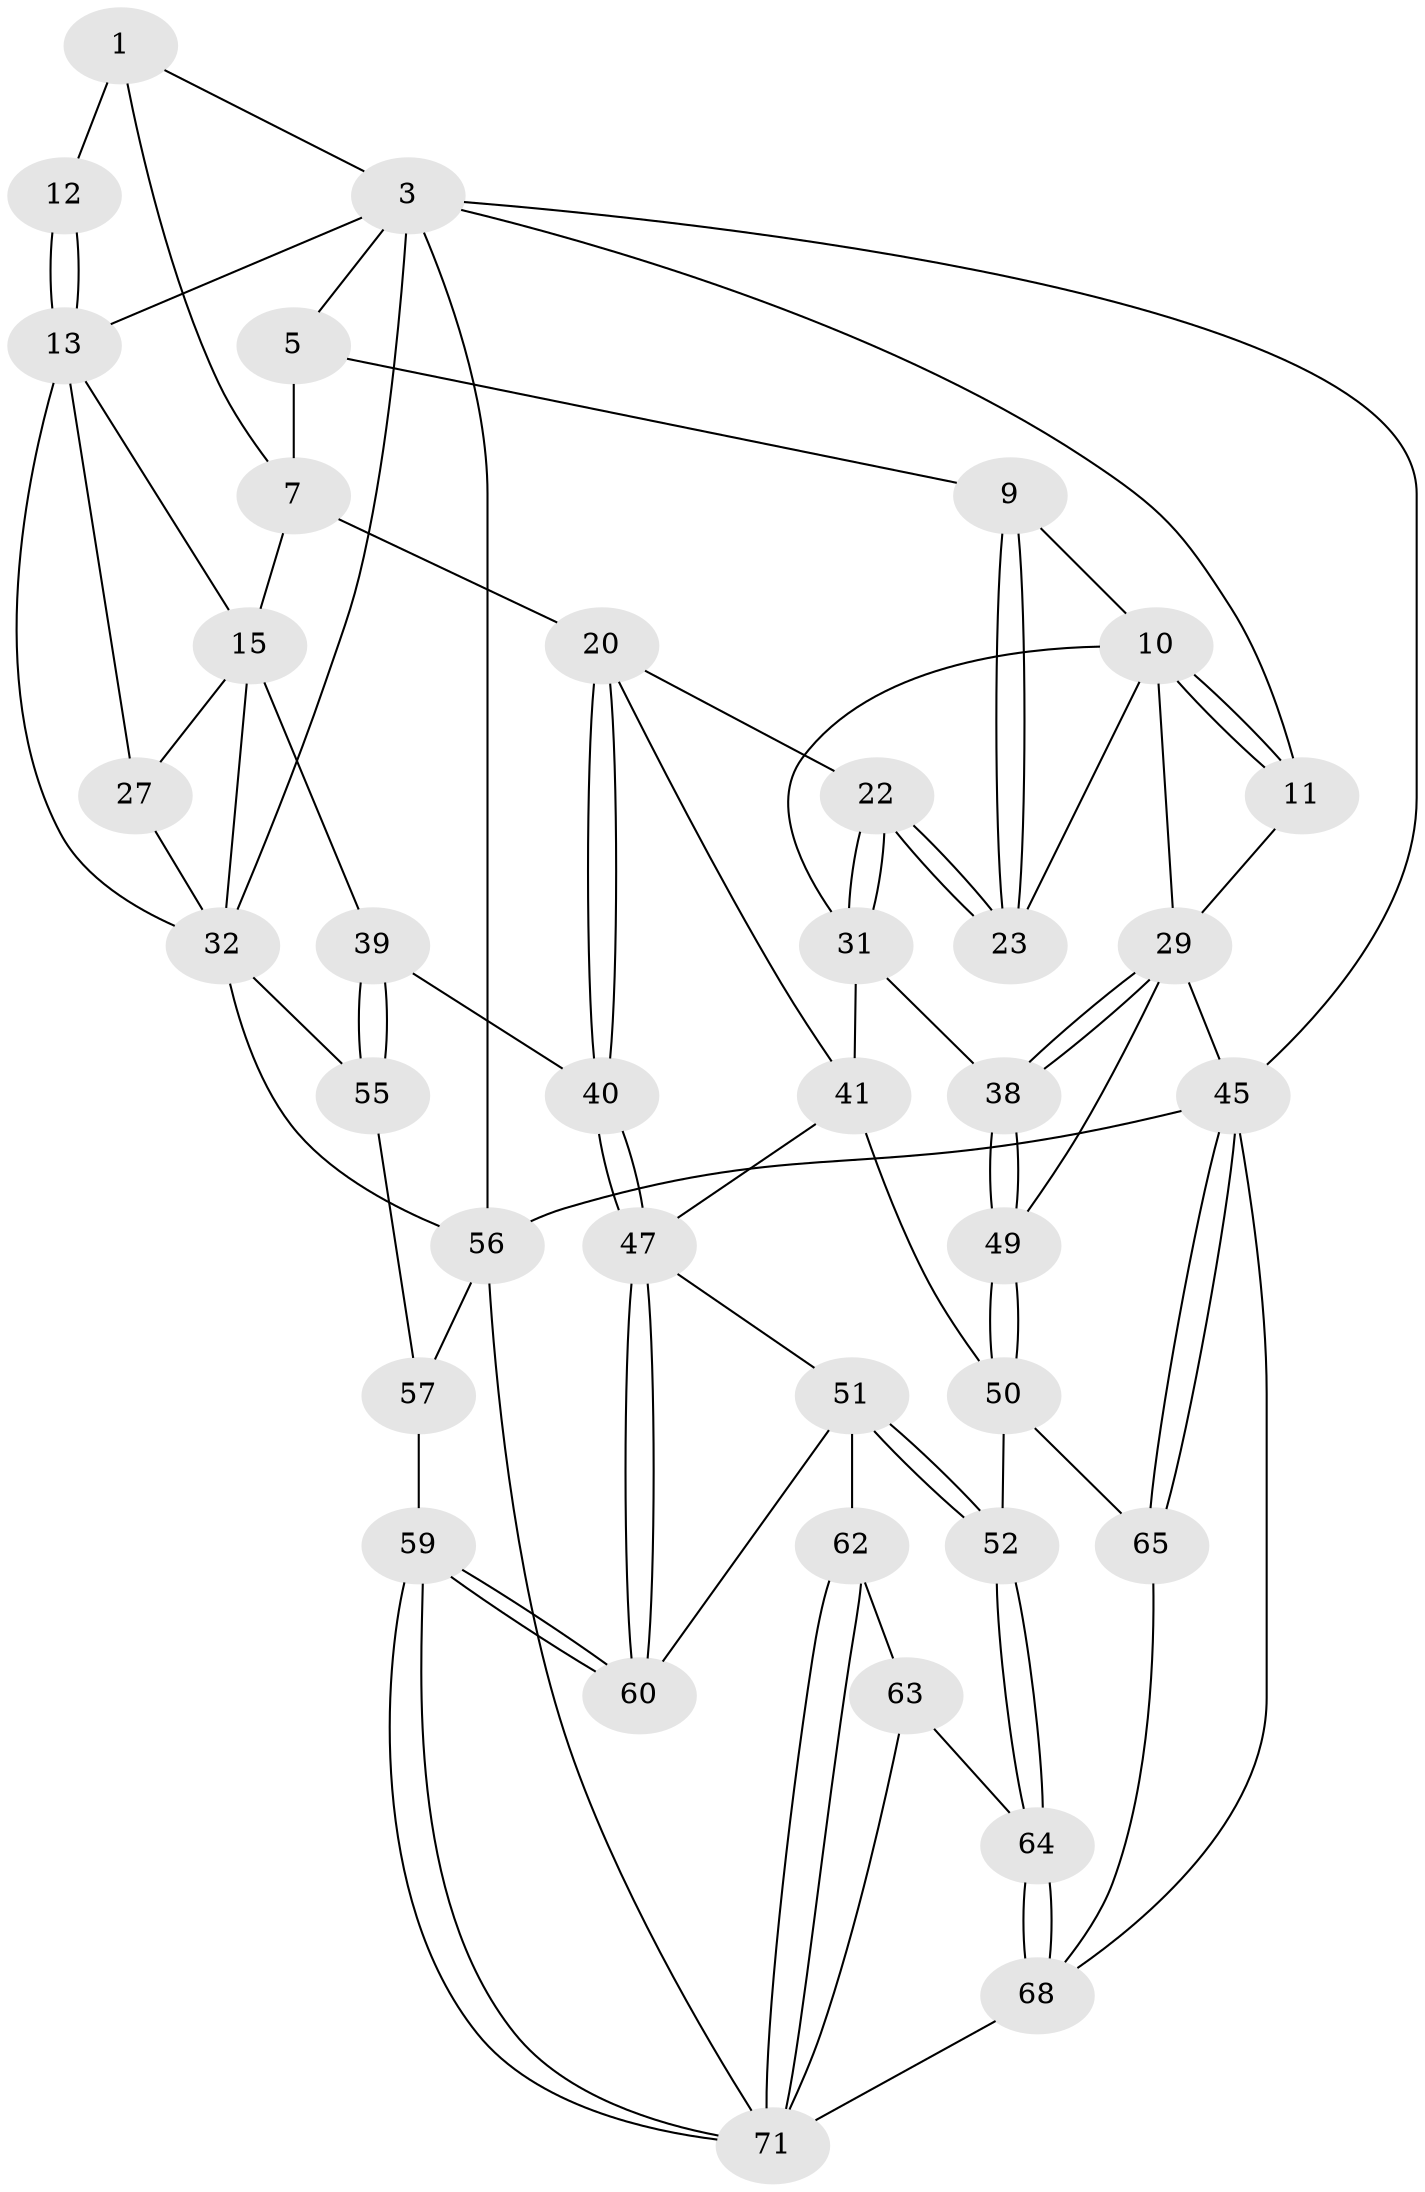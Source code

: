 // original degree distribution, {3: 0.02631578947368421, 4: 0.25, 6: 0.2236842105263158, 5: 0.5}
// Generated by graph-tools (version 1.1) at 2025/28/03/15/25 16:28:02]
// undirected, 38 vertices, 90 edges
graph export_dot {
graph [start="1"]
  node [color=gray90,style=filled];
  1 [pos="+0.6155505721702159+0",super="+2+6"];
  3 [pos="+1+0",super="+18+4"];
  5 [pos="+0.3411451112564627+0",super="+8"];
  7 [pos="+0.5638450678511056+0.20067445338787257",super="+17"];
  9 [pos="+0.31259765243790455+0.15245023805420369"];
  10 [pos="+0.14543634244667572+0.16425671017977628",super="+26"];
  11 [pos="+0+0"];
  12 [pos="+0.897018699639104+0"];
  13 [pos="+0.8869185124691097+0.019395473183688946",super="+19+14"];
  15 [pos="+0.6249878123026378+0.2562553082465459",super="+16"];
  20 [pos="+0.5599583901608433+0.2738926937295104",super="+21"];
  22 [pos="+0.4178293016449634+0.3358982500063729"];
  23 [pos="+0.31066683509218945+0.22255284204844464"];
  27 [pos="+0.7646790524155113+0.3061505355044463"];
  29 [pos="+0.1735362497622864+0.34202465726913717",super="+30"];
  31 [pos="+0.2973235021165454+0.3789640429868551",super="+36"];
  32 [pos="+0.9318956264464492+0.45016225961285344",super="+33+34"];
  38 [pos="+0.1046565261545686+0.4590421487534048"];
  39 [pos="+0.8456673459677623+0.5046619357656573"];
  40 [pos="+0.6875222553503838+0.5540492953221549"];
  41 [pos="+0.4401205374495635+0.45139979490878474",super="+42"];
  45 [pos="+0+0.7215911258878434",super="+46"];
  47 [pos="+0.6680429279167746+0.5807806287625115",super="+48"];
  49 [pos="+0.049151296139302934+0.4945999487304257"];
  50 [pos="+0.27585509529789387+0.6607294014114868",super="+53"];
  51 [pos="+0.42396403249939973+0.6634807872183026",super="+61"];
  52 [pos="+0.28098435794630605+0.6763704063040396"];
  55 [pos="+0.9069340335591625+0.7040993663902662"];
  56 [pos="+1+1",super="+66"];
  57 [pos="+0.8445573093287398+0.7269030487927052",super="+58"];
  59 [pos="+0.6382389603777701+0.6997843941263876"];
  60 [pos="+0.6357132950659146+0.69387473370061"];
  62 [pos="+0.44459500419302145+0.8554549296796555"];
  63 [pos="+0.33641741015401483+0.8667335728527602"];
  64 [pos="+0.3033254351577989+0.8489926295750856"];
  65 [pos="+0.04184295014079346+0.7566737590564397",super="+70"];
  68 [pos="+0.24934368188046968+0.8890560993220233",super="+69"];
  71 [pos="+0.540458469834548+0.9066940569948522",super="+72"];
  1 -- 3;
  1 -- 12 [weight=2];
  1 -- 7;
  3 -- 56;
  3 -- 11;
  3 -- 5;
  3 -- 13;
  3 -- 32;
  3 -- 45;
  5 -- 9;
  5 -- 7;
  7 -- 20;
  7 -- 15;
  9 -- 10;
  9 -- 23;
  9 -- 23;
  10 -- 11;
  10 -- 11;
  10 -- 31;
  10 -- 29;
  10 -- 23;
  11 -- 29;
  12 -- 13;
  12 -- 13;
  13 -- 32;
  13 -- 27;
  13 -- 15;
  15 -- 27;
  15 -- 32;
  15 -- 39;
  20 -- 40;
  20 -- 40;
  20 -- 41;
  20 -- 22;
  22 -- 23;
  22 -- 23;
  22 -- 31;
  22 -- 31;
  27 -- 32;
  29 -- 38;
  29 -- 38;
  29 -- 45;
  29 -- 49;
  31 -- 38;
  31 -- 41 [weight=2];
  32 -- 56;
  32 -- 55;
  38 -- 49;
  38 -- 49;
  39 -- 40;
  39 -- 55;
  39 -- 55;
  40 -- 47;
  40 -- 47;
  41 -- 47;
  41 -- 50;
  45 -- 65;
  45 -- 65;
  45 -- 56;
  45 -- 68;
  47 -- 60;
  47 -- 60;
  47 -- 51;
  49 -- 50;
  49 -- 50;
  50 -- 65;
  50 -- 52;
  51 -- 52;
  51 -- 52;
  51 -- 60;
  51 -- 62;
  52 -- 64;
  52 -- 64;
  55 -- 57;
  56 -- 57 [weight=2];
  56 -- 71;
  57 -- 59;
  59 -- 60;
  59 -- 60;
  59 -- 71;
  59 -- 71;
  62 -- 63;
  62 -- 71;
  62 -- 71;
  63 -- 64;
  63 -- 71;
  64 -- 68;
  64 -- 68;
  65 -- 68 [weight=2];
  68 -- 71 [weight=2];
}
